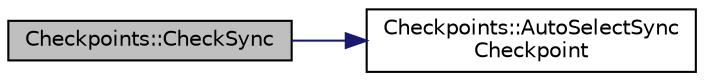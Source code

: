 digraph "Checkpoints::CheckSync"
{
  edge [fontname="Helvetica",fontsize="10",labelfontname="Helvetica",labelfontsize="10"];
  node [fontname="Helvetica",fontsize="10",shape=record];
  rankdir="LR";
  Node9 [label="Checkpoints::CheckSync",height=0.2,width=0.4,color="black", fillcolor="grey75", style="filled", fontcolor="black"];
  Node9 -> Node10 [color="midnightblue",fontsize="10",style="solid",fontname="Helvetica"];
  Node10 [label="Checkpoints::AutoSelectSync\lCheckpoint",height=0.2,width=0.4,color="black", fillcolor="white", style="filled",URL="$d5/d46/namespace_checkpoints.html#aa1915d9b1ed1c988b8477c3cc7ed1416"];
}
